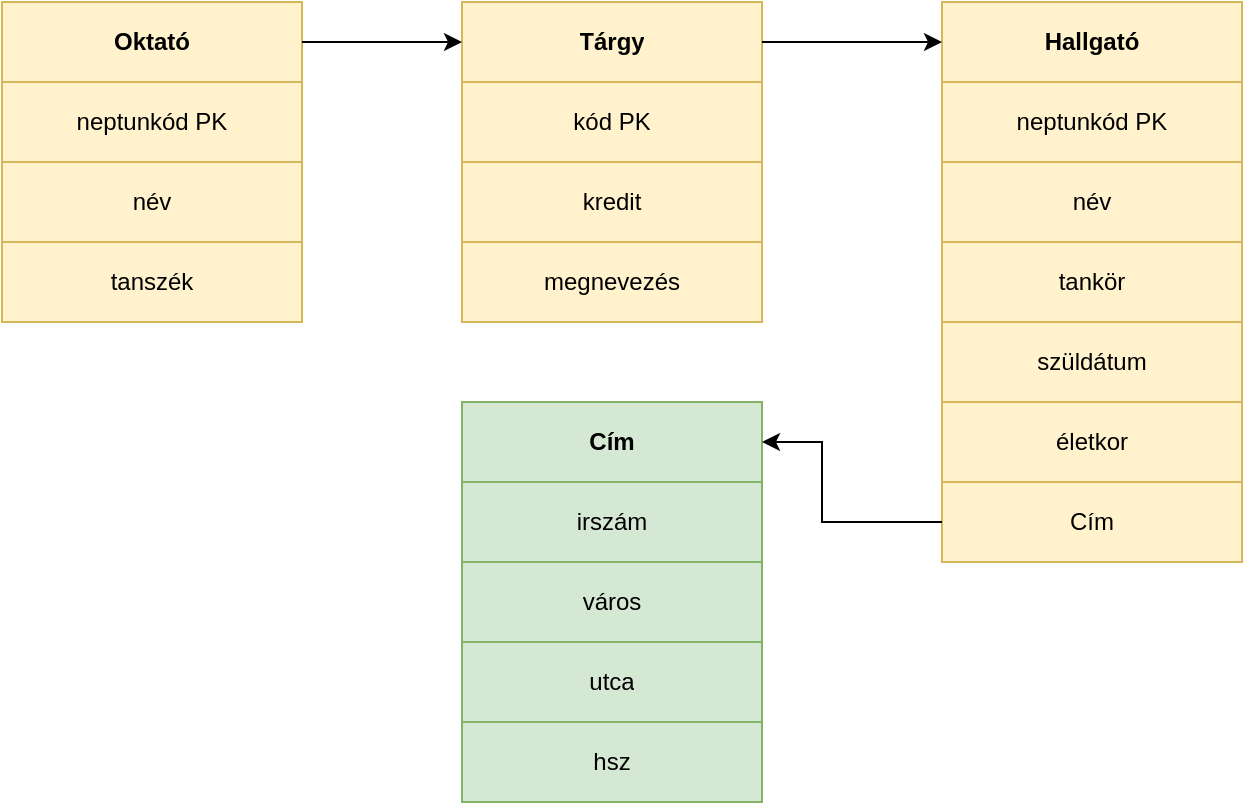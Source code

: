 <mxfile version="25.0.1">
  <diagram name="1 oldal" id="N0-wKtqqJ3eCWgBE3lg4">
    <mxGraphModel dx="1434" dy="728" grid="1" gridSize="10" guides="1" tooltips="1" connect="1" arrows="1" fold="1" page="1" pageScale="1" pageWidth="827" pageHeight="1169" math="0" shadow="0">
      <root>
        <mxCell id="0" />
        <mxCell id="1" parent="0" />
        <mxCell id="0-HhLziDPW3W1KrEaA1f-6" value="" style="shape=table;startSize=0;container=1;collapsible=0;childLayout=tableLayout;fillColor=#fff2cc;strokeColor=#d6b656;" vertex="1" parent="1">
          <mxGeometry x="120" y="230" width="150" height="160" as="geometry" />
        </mxCell>
        <mxCell id="0-HhLziDPW3W1KrEaA1f-7" value="" style="shape=tableRow;horizontal=0;startSize=0;swimlaneHead=0;swimlaneBody=0;strokeColor=inherit;top=0;left=0;bottom=0;right=0;collapsible=0;dropTarget=0;fillColor=none;points=[[0,0.5],[1,0.5]];portConstraint=eastwest;" vertex="1" parent="0-HhLziDPW3W1KrEaA1f-6">
          <mxGeometry width="150" height="40" as="geometry" />
        </mxCell>
        <mxCell id="0-HhLziDPW3W1KrEaA1f-8" value="&lt;b&gt;Oktató&lt;/b&gt;" style="shape=partialRectangle;html=1;whiteSpace=wrap;connectable=0;strokeColor=inherit;overflow=hidden;fillColor=none;top=0;left=0;bottom=0;right=0;pointerEvents=1;" vertex="1" parent="0-HhLziDPW3W1KrEaA1f-7">
          <mxGeometry width="150" height="40" as="geometry">
            <mxRectangle width="150" height="40" as="alternateBounds" />
          </mxGeometry>
        </mxCell>
        <mxCell id="0-HhLziDPW3W1KrEaA1f-9" value="" style="shape=tableRow;horizontal=0;startSize=0;swimlaneHead=0;swimlaneBody=0;strokeColor=inherit;top=0;left=0;bottom=0;right=0;collapsible=0;dropTarget=0;fillColor=none;points=[[0,0.5],[1,0.5]];portConstraint=eastwest;" vertex="1" parent="0-HhLziDPW3W1KrEaA1f-6">
          <mxGeometry y="40" width="150" height="40" as="geometry" />
        </mxCell>
        <mxCell id="0-HhLziDPW3W1KrEaA1f-10" value="neptunkód PK" style="shape=partialRectangle;html=1;whiteSpace=wrap;connectable=0;strokeColor=inherit;overflow=hidden;fillColor=none;top=0;left=0;bottom=0;right=0;pointerEvents=1;" vertex="1" parent="0-HhLziDPW3W1KrEaA1f-9">
          <mxGeometry width="150" height="40" as="geometry">
            <mxRectangle width="150" height="40" as="alternateBounds" />
          </mxGeometry>
        </mxCell>
        <mxCell id="0-HhLziDPW3W1KrEaA1f-11" value="" style="shape=tableRow;horizontal=0;startSize=0;swimlaneHead=0;swimlaneBody=0;strokeColor=inherit;top=0;left=0;bottom=0;right=0;collapsible=0;dropTarget=0;fillColor=none;points=[[0,0.5],[1,0.5]];portConstraint=eastwest;" vertex="1" parent="0-HhLziDPW3W1KrEaA1f-6">
          <mxGeometry y="80" width="150" height="40" as="geometry" />
        </mxCell>
        <mxCell id="0-HhLziDPW3W1KrEaA1f-12" value="név" style="shape=partialRectangle;html=1;whiteSpace=wrap;connectable=0;strokeColor=inherit;overflow=hidden;fillColor=none;top=0;left=0;bottom=0;right=0;pointerEvents=1;" vertex="1" parent="0-HhLziDPW3W1KrEaA1f-11">
          <mxGeometry width="150" height="40" as="geometry">
            <mxRectangle width="150" height="40" as="alternateBounds" />
          </mxGeometry>
        </mxCell>
        <mxCell id="0-HhLziDPW3W1KrEaA1f-13" value="" style="shape=tableRow;horizontal=0;startSize=0;swimlaneHead=0;swimlaneBody=0;strokeColor=inherit;top=0;left=0;bottom=0;right=0;collapsible=0;dropTarget=0;fillColor=none;points=[[0,0.5],[1,0.5]];portConstraint=eastwest;" vertex="1" parent="0-HhLziDPW3W1KrEaA1f-6">
          <mxGeometry y="120" width="150" height="40" as="geometry" />
        </mxCell>
        <mxCell id="0-HhLziDPW3W1KrEaA1f-14" value="tanszék" style="shape=partialRectangle;html=1;whiteSpace=wrap;connectable=0;strokeColor=inherit;overflow=hidden;fillColor=none;top=0;left=0;bottom=0;right=0;pointerEvents=1;" vertex="1" parent="0-HhLziDPW3W1KrEaA1f-13">
          <mxGeometry width="150" height="40" as="geometry">
            <mxRectangle width="150" height="40" as="alternateBounds" />
          </mxGeometry>
        </mxCell>
        <mxCell id="0-HhLziDPW3W1KrEaA1f-25" value="" style="shape=table;startSize=0;container=1;collapsible=0;childLayout=tableLayout;fillColor=#fff2cc;strokeColor=#d6b656;" vertex="1" parent="1">
          <mxGeometry x="350" y="230" width="150" height="160" as="geometry" />
        </mxCell>
        <mxCell id="0-HhLziDPW3W1KrEaA1f-26" value="" style="shape=tableRow;horizontal=0;startSize=0;swimlaneHead=0;swimlaneBody=0;strokeColor=inherit;top=0;left=0;bottom=0;right=0;collapsible=0;dropTarget=0;fillColor=none;points=[[0,0.5],[1,0.5]];portConstraint=eastwest;" vertex="1" parent="0-HhLziDPW3W1KrEaA1f-25">
          <mxGeometry width="150" height="40" as="geometry" />
        </mxCell>
        <mxCell id="0-HhLziDPW3W1KrEaA1f-27" value="&lt;b&gt;Tárgy&lt;/b&gt;" style="shape=partialRectangle;html=1;whiteSpace=wrap;connectable=0;strokeColor=inherit;overflow=hidden;fillColor=none;top=0;left=0;bottom=0;right=0;pointerEvents=1;" vertex="1" parent="0-HhLziDPW3W1KrEaA1f-26">
          <mxGeometry width="150" height="40" as="geometry">
            <mxRectangle width="150" height="40" as="alternateBounds" />
          </mxGeometry>
        </mxCell>
        <mxCell id="0-HhLziDPW3W1KrEaA1f-28" value="" style="shape=tableRow;horizontal=0;startSize=0;swimlaneHead=0;swimlaneBody=0;strokeColor=inherit;top=0;left=0;bottom=0;right=0;collapsible=0;dropTarget=0;fillColor=none;points=[[0,0.5],[1,0.5]];portConstraint=eastwest;" vertex="1" parent="0-HhLziDPW3W1KrEaA1f-25">
          <mxGeometry y="40" width="150" height="40" as="geometry" />
        </mxCell>
        <mxCell id="0-HhLziDPW3W1KrEaA1f-29" value="kód PK" style="shape=partialRectangle;html=1;whiteSpace=wrap;connectable=0;strokeColor=inherit;overflow=hidden;fillColor=none;top=0;left=0;bottom=0;right=0;pointerEvents=1;" vertex="1" parent="0-HhLziDPW3W1KrEaA1f-28">
          <mxGeometry width="150" height="40" as="geometry">
            <mxRectangle width="150" height="40" as="alternateBounds" />
          </mxGeometry>
        </mxCell>
        <mxCell id="0-HhLziDPW3W1KrEaA1f-30" value="" style="shape=tableRow;horizontal=0;startSize=0;swimlaneHead=0;swimlaneBody=0;strokeColor=inherit;top=0;left=0;bottom=0;right=0;collapsible=0;dropTarget=0;fillColor=none;points=[[0,0.5],[1,0.5]];portConstraint=eastwest;" vertex="1" parent="0-HhLziDPW3W1KrEaA1f-25">
          <mxGeometry y="80" width="150" height="40" as="geometry" />
        </mxCell>
        <mxCell id="0-HhLziDPW3W1KrEaA1f-31" value="kredit" style="shape=partialRectangle;html=1;whiteSpace=wrap;connectable=0;strokeColor=inherit;overflow=hidden;fillColor=none;top=0;left=0;bottom=0;right=0;pointerEvents=1;" vertex="1" parent="0-HhLziDPW3W1KrEaA1f-30">
          <mxGeometry width="150" height="40" as="geometry">
            <mxRectangle width="150" height="40" as="alternateBounds" />
          </mxGeometry>
        </mxCell>
        <mxCell id="0-HhLziDPW3W1KrEaA1f-32" value="" style="shape=tableRow;horizontal=0;startSize=0;swimlaneHead=0;swimlaneBody=0;strokeColor=inherit;top=0;left=0;bottom=0;right=0;collapsible=0;dropTarget=0;fillColor=none;points=[[0,0.5],[1,0.5]];portConstraint=eastwest;" vertex="1" parent="0-HhLziDPW3W1KrEaA1f-25">
          <mxGeometry y="120" width="150" height="40" as="geometry" />
        </mxCell>
        <mxCell id="0-HhLziDPW3W1KrEaA1f-33" value="megnevezés" style="shape=partialRectangle;html=1;whiteSpace=wrap;connectable=0;strokeColor=inherit;overflow=hidden;fillColor=none;top=0;left=0;bottom=0;right=0;pointerEvents=1;" vertex="1" parent="0-HhLziDPW3W1KrEaA1f-32">
          <mxGeometry width="150" height="40" as="geometry">
            <mxRectangle width="150" height="40" as="alternateBounds" />
          </mxGeometry>
        </mxCell>
        <mxCell id="0-HhLziDPW3W1KrEaA1f-43" value="" style="shape=table;startSize=0;container=1;collapsible=0;childLayout=tableLayout;fillColor=#fff2cc;strokeColor=#d6b656;" vertex="1" parent="1">
          <mxGeometry x="590" y="230" width="150" height="240" as="geometry" />
        </mxCell>
        <mxCell id="0-HhLziDPW3W1KrEaA1f-44" value="" style="shape=tableRow;horizontal=0;startSize=0;swimlaneHead=0;swimlaneBody=0;strokeColor=inherit;top=0;left=0;bottom=0;right=0;collapsible=0;dropTarget=0;fillColor=none;points=[[0,0.5],[1,0.5]];portConstraint=eastwest;" vertex="1" parent="0-HhLziDPW3W1KrEaA1f-43">
          <mxGeometry width="150" height="40" as="geometry" />
        </mxCell>
        <mxCell id="0-HhLziDPW3W1KrEaA1f-45" value="&lt;b&gt;Hallgató&lt;/b&gt;" style="shape=partialRectangle;html=1;whiteSpace=wrap;connectable=0;strokeColor=inherit;overflow=hidden;fillColor=none;top=0;left=0;bottom=0;right=0;pointerEvents=1;" vertex="1" parent="0-HhLziDPW3W1KrEaA1f-44">
          <mxGeometry width="150" height="40" as="geometry">
            <mxRectangle width="150" height="40" as="alternateBounds" />
          </mxGeometry>
        </mxCell>
        <mxCell id="0-HhLziDPW3W1KrEaA1f-46" value="" style="shape=tableRow;horizontal=0;startSize=0;swimlaneHead=0;swimlaneBody=0;strokeColor=inherit;top=0;left=0;bottom=0;right=0;collapsible=0;dropTarget=0;fillColor=none;points=[[0,0.5],[1,0.5]];portConstraint=eastwest;" vertex="1" parent="0-HhLziDPW3W1KrEaA1f-43">
          <mxGeometry y="40" width="150" height="40" as="geometry" />
        </mxCell>
        <mxCell id="0-HhLziDPW3W1KrEaA1f-47" value="neptunkód PK" style="shape=partialRectangle;html=1;whiteSpace=wrap;connectable=0;strokeColor=inherit;overflow=hidden;fillColor=none;top=0;left=0;bottom=0;right=0;pointerEvents=1;" vertex="1" parent="0-HhLziDPW3W1KrEaA1f-46">
          <mxGeometry width="150" height="40" as="geometry">
            <mxRectangle width="150" height="40" as="alternateBounds" />
          </mxGeometry>
        </mxCell>
        <mxCell id="0-HhLziDPW3W1KrEaA1f-48" value="" style="shape=tableRow;horizontal=0;startSize=0;swimlaneHead=0;swimlaneBody=0;strokeColor=inherit;top=0;left=0;bottom=0;right=0;collapsible=0;dropTarget=0;fillColor=none;points=[[0,0.5],[1,0.5]];portConstraint=eastwest;" vertex="1" parent="0-HhLziDPW3W1KrEaA1f-43">
          <mxGeometry y="80" width="150" height="40" as="geometry" />
        </mxCell>
        <mxCell id="0-HhLziDPW3W1KrEaA1f-49" value="név" style="shape=partialRectangle;html=1;whiteSpace=wrap;connectable=0;strokeColor=inherit;overflow=hidden;fillColor=none;top=0;left=0;bottom=0;right=0;pointerEvents=1;" vertex="1" parent="0-HhLziDPW3W1KrEaA1f-48">
          <mxGeometry width="150" height="40" as="geometry">
            <mxRectangle width="150" height="40" as="alternateBounds" />
          </mxGeometry>
        </mxCell>
        <mxCell id="0-HhLziDPW3W1KrEaA1f-50" value="" style="shape=tableRow;horizontal=0;startSize=0;swimlaneHead=0;swimlaneBody=0;strokeColor=inherit;top=0;left=0;bottom=0;right=0;collapsible=0;dropTarget=0;fillColor=none;points=[[0,0.5],[1,0.5]];portConstraint=eastwest;" vertex="1" parent="0-HhLziDPW3W1KrEaA1f-43">
          <mxGeometry y="120" width="150" height="40" as="geometry" />
        </mxCell>
        <mxCell id="0-HhLziDPW3W1KrEaA1f-51" value="tankör" style="shape=partialRectangle;html=1;whiteSpace=wrap;connectable=0;strokeColor=inherit;overflow=hidden;fillColor=none;top=0;left=0;bottom=0;right=0;pointerEvents=1;" vertex="1" parent="0-HhLziDPW3W1KrEaA1f-50">
          <mxGeometry width="150" height="40" as="geometry">
            <mxRectangle width="150" height="40" as="alternateBounds" />
          </mxGeometry>
        </mxCell>
        <mxCell id="0-HhLziDPW3W1KrEaA1f-52" value="" style="shape=tableRow;horizontal=0;startSize=0;swimlaneHead=0;swimlaneBody=0;strokeColor=inherit;top=0;left=0;bottom=0;right=0;collapsible=0;dropTarget=0;fillColor=none;points=[[0,0.5],[1,0.5]];portConstraint=eastwest;" vertex="1" parent="0-HhLziDPW3W1KrEaA1f-43">
          <mxGeometry y="160" width="150" height="40" as="geometry" />
        </mxCell>
        <mxCell id="0-HhLziDPW3W1KrEaA1f-53" value="szüldátum" style="shape=partialRectangle;html=1;whiteSpace=wrap;connectable=0;strokeColor=inherit;overflow=hidden;fillColor=none;top=0;left=0;bottom=0;right=0;pointerEvents=1;" vertex="1" parent="0-HhLziDPW3W1KrEaA1f-52">
          <mxGeometry width="150" height="40" as="geometry">
            <mxRectangle width="150" height="40" as="alternateBounds" />
          </mxGeometry>
        </mxCell>
        <mxCell id="0-HhLziDPW3W1KrEaA1f-54" value="" style="shape=tableRow;horizontal=0;startSize=0;swimlaneHead=0;swimlaneBody=0;strokeColor=inherit;top=0;left=0;bottom=0;right=0;collapsible=0;dropTarget=0;fillColor=none;points=[[0,0.5],[1,0.5]];portConstraint=eastwest;" vertex="1" parent="0-HhLziDPW3W1KrEaA1f-43">
          <mxGeometry y="200" width="150" height="40" as="geometry" />
        </mxCell>
        <mxCell id="0-HhLziDPW3W1KrEaA1f-55" value="életkor" style="shape=partialRectangle;html=1;whiteSpace=wrap;connectable=0;strokeColor=inherit;overflow=hidden;fillColor=none;top=0;left=0;bottom=0;right=0;pointerEvents=1;" vertex="1" parent="0-HhLziDPW3W1KrEaA1f-54">
          <mxGeometry width="150" height="40" as="geometry">
            <mxRectangle width="150" height="40" as="alternateBounds" />
          </mxGeometry>
        </mxCell>
        <mxCell id="0-HhLziDPW3W1KrEaA1f-56" value="" style="shape=table;startSize=0;container=1;collapsible=0;childLayout=tableLayout;fillColor=#fff2cc;strokeColor=#d6b656;" vertex="1" parent="1">
          <mxGeometry x="590" y="470" width="150" height="40" as="geometry" />
        </mxCell>
        <mxCell id="0-HhLziDPW3W1KrEaA1f-57" value="" style="shape=tableRow;horizontal=0;startSize=0;swimlaneHead=0;swimlaneBody=0;strokeColor=inherit;top=0;left=0;bottom=0;right=0;collapsible=0;dropTarget=0;fillColor=none;points=[[0,0.5],[1,0.5]];portConstraint=eastwest;" vertex="1" parent="0-HhLziDPW3W1KrEaA1f-56">
          <mxGeometry width="150" height="40" as="geometry" />
        </mxCell>
        <mxCell id="0-HhLziDPW3W1KrEaA1f-58" value="Cím" style="shape=partialRectangle;html=1;whiteSpace=wrap;connectable=0;strokeColor=inherit;overflow=hidden;fillColor=none;top=0;left=0;bottom=0;right=0;pointerEvents=1;" vertex="1" parent="0-HhLziDPW3W1KrEaA1f-57">
          <mxGeometry width="150" height="40" as="geometry">
            <mxRectangle width="150" height="40" as="alternateBounds" />
          </mxGeometry>
        </mxCell>
        <mxCell id="0-HhLziDPW3W1KrEaA1f-59" value="" style="shape=table;startSize=0;container=1;collapsible=0;childLayout=tableLayout;fillColor=#d5e8d4;strokeColor=#82b366;" vertex="1" parent="1">
          <mxGeometry x="350" y="430" width="150" height="200" as="geometry" />
        </mxCell>
        <mxCell id="0-HhLziDPW3W1KrEaA1f-60" value="" style="shape=tableRow;horizontal=0;startSize=0;swimlaneHead=0;swimlaneBody=0;strokeColor=inherit;top=0;left=0;bottom=0;right=0;collapsible=0;dropTarget=0;fillColor=none;points=[[0,0.5],[1,0.5]];portConstraint=eastwest;" vertex="1" parent="0-HhLziDPW3W1KrEaA1f-59">
          <mxGeometry width="150" height="40" as="geometry" />
        </mxCell>
        <mxCell id="0-HhLziDPW3W1KrEaA1f-61" value="&lt;b&gt;Cím&lt;/b&gt;" style="shape=partialRectangle;html=1;whiteSpace=wrap;connectable=0;strokeColor=inherit;overflow=hidden;fillColor=none;top=0;left=0;bottom=0;right=0;pointerEvents=1;" vertex="1" parent="0-HhLziDPW3W1KrEaA1f-60">
          <mxGeometry width="150" height="40" as="geometry">
            <mxRectangle width="150" height="40" as="alternateBounds" />
          </mxGeometry>
        </mxCell>
        <mxCell id="0-HhLziDPW3W1KrEaA1f-62" value="" style="shape=tableRow;horizontal=0;startSize=0;swimlaneHead=0;swimlaneBody=0;strokeColor=inherit;top=0;left=0;bottom=0;right=0;collapsible=0;dropTarget=0;fillColor=none;points=[[0,0.5],[1,0.5]];portConstraint=eastwest;" vertex="1" parent="0-HhLziDPW3W1KrEaA1f-59">
          <mxGeometry y="40" width="150" height="40" as="geometry" />
        </mxCell>
        <mxCell id="0-HhLziDPW3W1KrEaA1f-63" value="irszám" style="shape=partialRectangle;html=1;whiteSpace=wrap;connectable=0;strokeColor=inherit;overflow=hidden;fillColor=none;top=0;left=0;bottom=0;right=0;pointerEvents=1;" vertex="1" parent="0-HhLziDPW3W1KrEaA1f-62">
          <mxGeometry width="150" height="40" as="geometry">
            <mxRectangle width="150" height="40" as="alternateBounds" />
          </mxGeometry>
        </mxCell>
        <mxCell id="0-HhLziDPW3W1KrEaA1f-64" value="" style="shape=tableRow;horizontal=0;startSize=0;swimlaneHead=0;swimlaneBody=0;strokeColor=inherit;top=0;left=0;bottom=0;right=0;collapsible=0;dropTarget=0;fillColor=none;points=[[0,0.5],[1,0.5]];portConstraint=eastwest;" vertex="1" parent="0-HhLziDPW3W1KrEaA1f-59">
          <mxGeometry y="80" width="150" height="40" as="geometry" />
        </mxCell>
        <mxCell id="0-HhLziDPW3W1KrEaA1f-65" value="város" style="shape=partialRectangle;html=1;whiteSpace=wrap;connectable=0;strokeColor=inherit;overflow=hidden;fillColor=none;top=0;left=0;bottom=0;right=0;pointerEvents=1;" vertex="1" parent="0-HhLziDPW3W1KrEaA1f-64">
          <mxGeometry width="150" height="40" as="geometry">
            <mxRectangle width="150" height="40" as="alternateBounds" />
          </mxGeometry>
        </mxCell>
        <mxCell id="0-HhLziDPW3W1KrEaA1f-66" value="" style="shape=tableRow;horizontal=0;startSize=0;swimlaneHead=0;swimlaneBody=0;strokeColor=inherit;top=0;left=0;bottom=0;right=0;collapsible=0;dropTarget=0;fillColor=none;points=[[0,0.5],[1,0.5]];portConstraint=eastwest;" vertex="1" parent="0-HhLziDPW3W1KrEaA1f-59">
          <mxGeometry y="120" width="150" height="40" as="geometry" />
        </mxCell>
        <mxCell id="0-HhLziDPW3W1KrEaA1f-67" value="utca" style="shape=partialRectangle;html=1;whiteSpace=wrap;connectable=0;strokeColor=inherit;overflow=hidden;fillColor=none;top=0;left=0;bottom=0;right=0;pointerEvents=1;" vertex="1" parent="0-HhLziDPW3W1KrEaA1f-66">
          <mxGeometry width="150" height="40" as="geometry">
            <mxRectangle width="150" height="40" as="alternateBounds" />
          </mxGeometry>
        </mxCell>
        <mxCell id="0-HhLziDPW3W1KrEaA1f-68" value="" style="shape=tableRow;horizontal=0;startSize=0;swimlaneHead=0;swimlaneBody=0;strokeColor=inherit;top=0;left=0;bottom=0;right=0;collapsible=0;dropTarget=0;fillColor=none;points=[[0,0.5],[1,0.5]];portConstraint=eastwest;" vertex="1" parent="0-HhLziDPW3W1KrEaA1f-59">
          <mxGeometry y="160" width="150" height="40" as="geometry" />
        </mxCell>
        <mxCell id="0-HhLziDPW3W1KrEaA1f-69" value="hsz" style="shape=partialRectangle;html=1;whiteSpace=wrap;connectable=0;strokeColor=inherit;overflow=hidden;fillColor=none;top=0;left=0;bottom=0;right=0;pointerEvents=1;" vertex="1" parent="0-HhLziDPW3W1KrEaA1f-68">
          <mxGeometry width="150" height="40" as="geometry">
            <mxRectangle width="150" height="40" as="alternateBounds" />
          </mxGeometry>
        </mxCell>
        <mxCell id="0-HhLziDPW3W1KrEaA1f-70" value="" style="endArrow=classic;html=1;rounded=0;entryX=1;entryY=0.5;entryDx=0;entryDy=0;exitX=0;exitY=0.5;exitDx=0;exitDy=0;" edge="1" parent="1" source="0-HhLziDPW3W1KrEaA1f-57" target="0-HhLziDPW3W1KrEaA1f-60">
          <mxGeometry width="50" height="50" relative="1" as="geometry">
            <mxPoint x="390" y="600" as="sourcePoint" />
            <mxPoint x="440" y="550" as="targetPoint" />
            <Array as="points">
              <mxPoint x="530" y="490" />
              <mxPoint x="530" y="450" />
            </Array>
          </mxGeometry>
        </mxCell>
        <mxCell id="0-HhLziDPW3W1KrEaA1f-74" value="" style="endArrow=classic;html=1;rounded=0;exitX=1;exitY=0.5;exitDx=0;exitDy=0;entryX=0;entryY=0.5;entryDx=0;entryDy=0;" edge="1" parent="1" source="0-HhLziDPW3W1KrEaA1f-26" target="0-HhLziDPW3W1KrEaA1f-44">
          <mxGeometry width="50" height="50" relative="1" as="geometry">
            <mxPoint x="390" y="500" as="sourcePoint" />
            <mxPoint x="540" y="250" as="targetPoint" />
          </mxGeometry>
        </mxCell>
        <mxCell id="0-HhLziDPW3W1KrEaA1f-75" value="" style="endArrow=classic;html=1;rounded=0;exitX=1;exitY=0.5;exitDx=0;exitDy=0;entryX=0;entryY=0.5;entryDx=0;entryDy=0;" edge="1" parent="1" source="0-HhLziDPW3W1KrEaA1f-7" target="0-HhLziDPW3W1KrEaA1f-26">
          <mxGeometry width="50" height="50" relative="1" as="geometry">
            <mxPoint x="390" y="500" as="sourcePoint" />
            <mxPoint x="440" y="450" as="targetPoint" />
          </mxGeometry>
        </mxCell>
      </root>
    </mxGraphModel>
  </diagram>
</mxfile>
